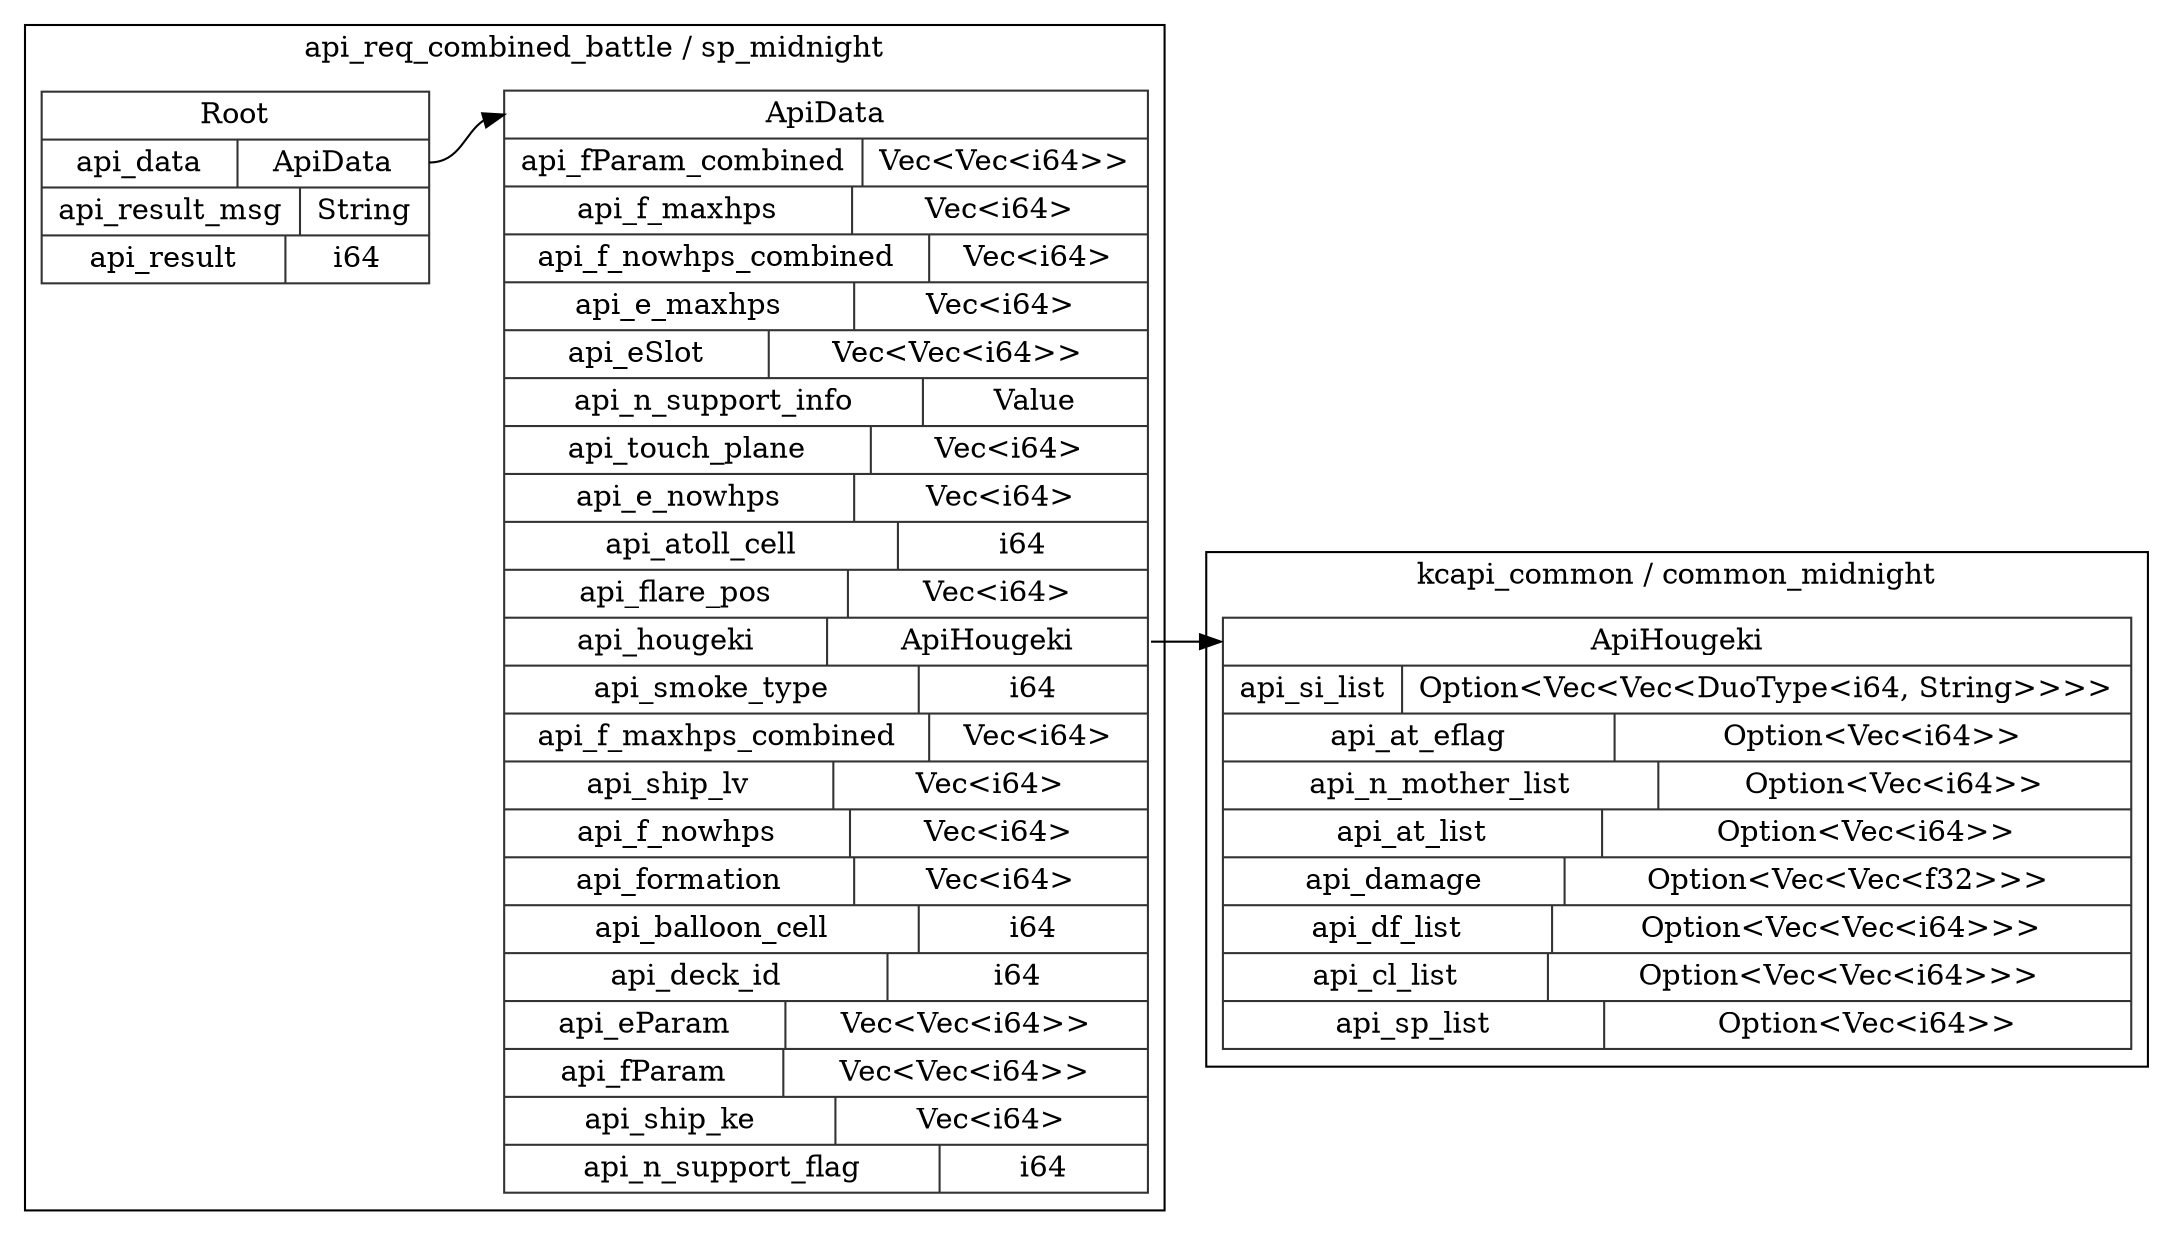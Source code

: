 digraph {
  rankdir=LR;
  subgraph cluster_0 {
    label="api_req_combined_battle / sp_midnight";
    node [style="filled", color=white, style="solid", color=gray20];
    api_req_combined_battle__sp_midnight__Root [label="<Root> Root  | { api_data | <api_data> ApiData } | { api_result_msg | <api_result_msg> String } | { api_result | <api_result> i64 }", shape=record];
    api_req_combined_battle__sp_midnight__ApiData;
    api_req_combined_battle__sp_midnight__Root:api_data:e -> api_req_combined_battle__sp_midnight__ApiData:ApiData:w;
    api_req_combined_battle__sp_midnight__ApiData [label="<ApiData> ApiData  | { api_fParam_combined | <api_fParam_combined> Vec\<Vec\<i64\>\> } | { api_f_maxhps | <api_f_maxhps> Vec\<i64\> } | { api_f_nowhps_combined | <api_f_nowhps_combined> Vec\<i64\> } | { api_e_maxhps | <api_e_maxhps> Vec\<i64\> } | { api_eSlot | <api_eSlot> Vec\<Vec\<i64\>\> } | { api_n_support_info | <api_n_support_info> Value } | { api_touch_plane | <api_touch_plane> Vec\<i64\> } | { api_e_nowhps | <api_e_nowhps> Vec\<i64\> } | { api_atoll_cell | <api_atoll_cell> i64 } | { api_flare_pos | <api_flare_pos> Vec\<i64\> } | { api_hougeki | <api_hougeki> ApiHougeki } | { api_smoke_type | <api_smoke_type> i64 } | { api_f_maxhps_combined | <api_f_maxhps_combined> Vec\<i64\> } | { api_ship_lv | <api_ship_lv> Vec\<i64\> } | { api_f_nowhps | <api_f_nowhps> Vec\<i64\> } | { api_formation | <api_formation> Vec\<i64\> } | { api_balloon_cell | <api_balloon_cell> i64 } | { api_deck_id | <api_deck_id> i64 } | { api_eParam | <api_eParam> Vec\<Vec\<i64\>\> } | { api_fParam | <api_fParam> Vec\<Vec\<i64\>\> } | { api_ship_ke | <api_ship_ke> Vec\<i64\> } | { api_n_support_flag | <api_n_support_flag> i64 }", shape=record];
  }
  subgraph cluster_1 {
    label="kcapi_common / common_midnight";
    node [style="filled", color=white, style="solid", color=gray20];
    kcapi_common__common_midnight__ApiHougeki [label="<ApiHougeki> ApiHougeki  | { api_si_list | <api_si_list> Option\<Vec\<Vec\<DuoType\<i64, String\>\>\>\> } | { api_at_eflag | <api_at_eflag> Option\<Vec\<i64\>\> } | { api_n_mother_list | <api_n_mother_list> Option\<Vec\<i64\>\> } | { api_at_list | <api_at_list> Option\<Vec\<i64\>\> } | { api_damage | <api_damage> Option\<Vec\<Vec\<f32\>\>\> } | { api_df_list | <api_df_list> Option\<Vec\<Vec\<i64\>\>\> } | { api_cl_list | <api_cl_list> Option\<Vec\<Vec\<i64\>\>\> } | { api_sp_list | <api_sp_list> Option\<Vec\<i64\>\> }", shape=record];
  }
  api_req_combined_battle__sp_midnight__ApiData:api_hougeki:e -> kcapi_common__common_midnight__ApiHougeki:ApiHougeki:w;
}
